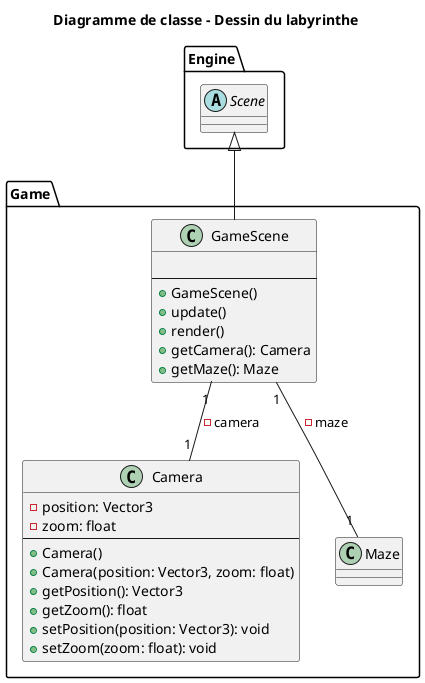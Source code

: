 @startuml
title Diagramme de classe - Dessin du labyrinthe

package Engine {
    abstract Scene
}

package Game {

    class GameScene {
        
        ---
        + GameScene()
        + update()
        + render()
        + getCamera(): Camera
        + getMaze(): Maze
    }

    GameScene -up-|> Scene

    class Camera {
        - position: Vector3
        - zoom: float
        ---
        + Camera()
        + Camera(position: Vector3, zoom: float)
        + getPosition(): Vector3
        + getZoom(): float
        + setPosition(position: Vector3): void
        + setZoom(zoom: float): void
    }
    
    class Maze
}

GameScene "1" -- "1" Camera: - camera
GameScene "1" -- "1" Maze: - maze

@enduml